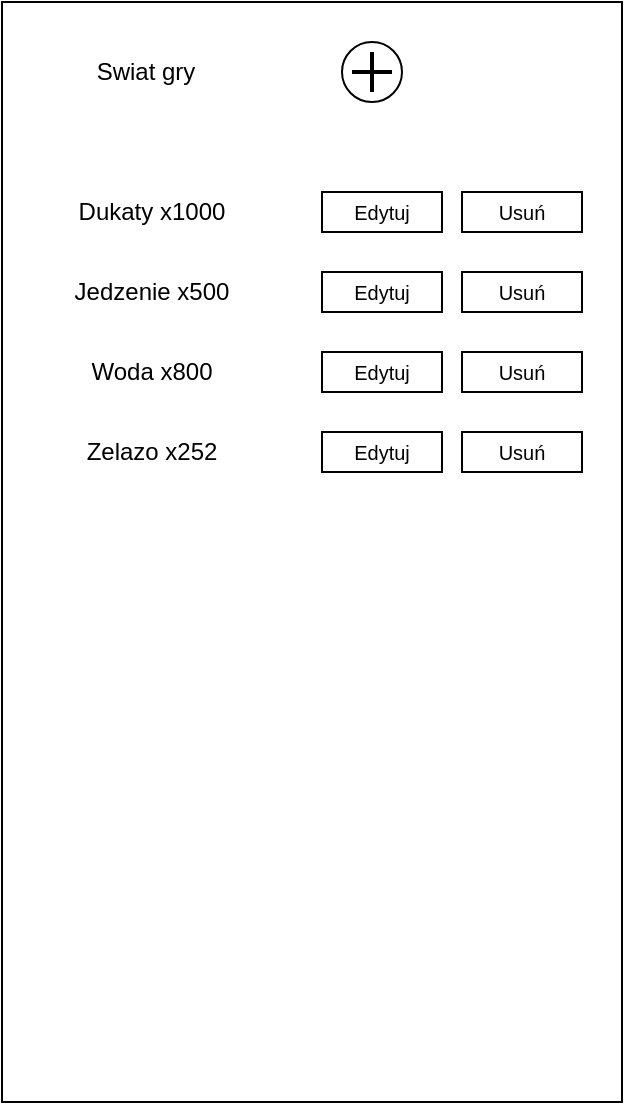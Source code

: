 <mxfile version="21.3.0" type="device">
  <diagram name="Page-1" id="TE3pjqw1eLH-T9SaXUsJ">
    <mxGraphModel dx="836" dy="482" grid="1" gridSize="10" guides="1" tooltips="1" connect="1" arrows="1" fold="1" page="1" pageScale="1" pageWidth="827" pageHeight="1169" math="0" shadow="0">
      <root>
        <mxCell id="0" />
        <mxCell id="1" parent="0" />
        <mxCell id="aX-uRgR_mGVPDVHQNxIr-2" value="" style="rounded=0;whiteSpace=wrap;html=1;" vertex="1" parent="1">
          <mxGeometry x="330" y="690" width="310" height="550" as="geometry" />
        </mxCell>
        <mxCell id="aX-uRgR_mGVPDVHQNxIr-3" value="Swiat gry" style="text;html=1;strokeColor=none;fillColor=none;align=center;verticalAlign=middle;whiteSpace=wrap;rounded=0;" vertex="1" parent="1">
          <mxGeometry x="354" y="710" width="96" height="30" as="geometry" />
        </mxCell>
        <mxCell id="aX-uRgR_mGVPDVHQNxIr-4" value="" style="ellipse;whiteSpace=wrap;html=1;aspect=fixed;" vertex="1" parent="1">
          <mxGeometry x="500" y="710" width="30" height="30" as="geometry" />
        </mxCell>
        <mxCell id="aX-uRgR_mGVPDVHQNxIr-7" value="" style="line;strokeWidth=2;html=1;" vertex="1" parent="1">
          <mxGeometry x="505" y="720" width="20" height="10" as="geometry" />
        </mxCell>
        <mxCell id="aX-uRgR_mGVPDVHQNxIr-8" value="" style="line;strokeWidth=2;direction=south;html=1;" vertex="1" parent="1">
          <mxGeometry x="510" y="715" width="10" height="20" as="geometry" />
        </mxCell>
        <mxCell id="aX-uRgR_mGVPDVHQNxIr-9" value="Dukaty x1000" style="text;html=1;strokeColor=none;fillColor=none;align=center;verticalAlign=middle;whiteSpace=wrap;rounded=0;" vertex="1" parent="1">
          <mxGeometry x="340" y="780" width="130" height="30" as="geometry" />
        </mxCell>
        <mxCell id="aX-uRgR_mGVPDVHQNxIr-12" value="" style="rounded=0;whiteSpace=wrap;html=1;" vertex="1" parent="1">
          <mxGeometry x="490" y="785" width="60" height="20" as="geometry" />
        </mxCell>
        <mxCell id="aX-uRgR_mGVPDVHQNxIr-13" value="" style="rounded=0;whiteSpace=wrap;html=1;" vertex="1" parent="1">
          <mxGeometry x="560" y="785" width="60" height="20" as="geometry" />
        </mxCell>
        <mxCell id="aX-uRgR_mGVPDVHQNxIr-14" value="Jedzenie x500" style="text;html=1;strokeColor=none;fillColor=none;align=center;verticalAlign=middle;whiteSpace=wrap;rounded=0;" vertex="1" parent="1">
          <mxGeometry x="340" y="820" width="130" height="30" as="geometry" />
        </mxCell>
        <mxCell id="aX-uRgR_mGVPDVHQNxIr-15" value="" style="rounded=0;whiteSpace=wrap;html=1;" vertex="1" parent="1">
          <mxGeometry x="490" y="825" width="60" height="20" as="geometry" />
        </mxCell>
        <mxCell id="aX-uRgR_mGVPDVHQNxIr-16" value="" style="rounded=0;whiteSpace=wrap;html=1;" vertex="1" parent="1">
          <mxGeometry x="560" y="825" width="60" height="20" as="geometry" />
        </mxCell>
        <mxCell id="aX-uRgR_mGVPDVHQNxIr-20" value="Woda x800" style="text;html=1;strokeColor=none;fillColor=none;align=center;verticalAlign=middle;whiteSpace=wrap;rounded=0;" vertex="1" parent="1">
          <mxGeometry x="340" y="860" width="130" height="30" as="geometry" />
        </mxCell>
        <mxCell id="aX-uRgR_mGVPDVHQNxIr-21" value="" style="rounded=0;whiteSpace=wrap;html=1;" vertex="1" parent="1">
          <mxGeometry x="490" y="865" width="60" height="20" as="geometry" />
        </mxCell>
        <mxCell id="aX-uRgR_mGVPDVHQNxIr-22" value="" style="rounded=0;whiteSpace=wrap;html=1;" vertex="1" parent="1">
          <mxGeometry x="560" y="865" width="60" height="20" as="geometry" />
        </mxCell>
        <mxCell id="aX-uRgR_mGVPDVHQNxIr-23" value="Zelazo x252" style="text;html=1;strokeColor=none;fillColor=none;align=center;verticalAlign=middle;whiteSpace=wrap;rounded=0;" vertex="1" parent="1">
          <mxGeometry x="340" y="900" width="130" height="30" as="geometry" />
        </mxCell>
        <mxCell id="aX-uRgR_mGVPDVHQNxIr-24" value="" style="rounded=0;whiteSpace=wrap;html=1;" vertex="1" parent="1">
          <mxGeometry x="490" y="905" width="60" height="20" as="geometry" />
        </mxCell>
        <mxCell id="aX-uRgR_mGVPDVHQNxIr-25" value="" style="rounded=0;whiteSpace=wrap;html=1;" vertex="1" parent="1">
          <mxGeometry x="560" y="905" width="60" height="20" as="geometry" />
        </mxCell>
        <mxCell id="aX-uRgR_mGVPDVHQNxIr-26" value="&lt;font style=&quot;font-size: 10px;&quot;&gt;Edytuj&lt;/font&gt;" style="text;html=1;strokeColor=none;fillColor=none;align=center;verticalAlign=middle;whiteSpace=wrap;rounded=0;" vertex="1" parent="1">
          <mxGeometry x="490" y="780" width="60" height="30" as="geometry" />
        </mxCell>
        <mxCell id="aX-uRgR_mGVPDVHQNxIr-27" value="&lt;font style=&quot;font-size: 10px;&quot;&gt;Edytuj&lt;/font&gt;" style="text;html=1;strokeColor=none;fillColor=none;align=center;verticalAlign=middle;whiteSpace=wrap;rounded=0;" vertex="1" parent="1">
          <mxGeometry x="490" y="820" width="60" height="30" as="geometry" />
        </mxCell>
        <mxCell id="aX-uRgR_mGVPDVHQNxIr-28" value="&lt;font style=&quot;font-size: 10px;&quot;&gt;Usuń&lt;/font&gt;" style="text;html=1;strokeColor=none;fillColor=none;align=center;verticalAlign=middle;whiteSpace=wrap;rounded=0;" vertex="1" parent="1">
          <mxGeometry x="560" y="780" width="60" height="30" as="geometry" />
        </mxCell>
        <mxCell id="aX-uRgR_mGVPDVHQNxIr-29" value="&lt;font style=&quot;font-size: 10px;&quot;&gt;Usuń&lt;/font&gt;" style="text;html=1;strokeColor=none;fillColor=none;align=center;verticalAlign=middle;whiteSpace=wrap;rounded=0;" vertex="1" parent="1">
          <mxGeometry x="560" y="820" width="60" height="30" as="geometry" />
        </mxCell>
        <mxCell id="aX-uRgR_mGVPDVHQNxIr-30" value="&lt;font style=&quot;font-size: 10px;&quot;&gt;Edytuj&lt;/font&gt;" style="text;html=1;strokeColor=none;fillColor=none;align=center;verticalAlign=middle;whiteSpace=wrap;rounded=0;" vertex="1" parent="1">
          <mxGeometry x="490" y="860" width="60" height="30" as="geometry" />
        </mxCell>
        <mxCell id="aX-uRgR_mGVPDVHQNxIr-31" value="&lt;font style=&quot;font-size: 10px;&quot;&gt;Usuń&lt;/font&gt;" style="text;html=1;strokeColor=none;fillColor=none;align=center;verticalAlign=middle;whiteSpace=wrap;rounded=0;" vertex="1" parent="1">
          <mxGeometry x="560" y="860" width="60" height="30" as="geometry" />
        </mxCell>
        <mxCell id="aX-uRgR_mGVPDVHQNxIr-32" value="&lt;font style=&quot;font-size: 10px;&quot;&gt;Edytuj&lt;/font&gt;" style="text;html=1;strokeColor=none;fillColor=none;align=center;verticalAlign=middle;whiteSpace=wrap;rounded=0;" vertex="1" parent="1">
          <mxGeometry x="490" y="900" width="60" height="30" as="geometry" />
        </mxCell>
        <mxCell id="aX-uRgR_mGVPDVHQNxIr-33" value="&lt;font style=&quot;font-size: 10px;&quot;&gt;Usuń&lt;/font&gt;" style="text;html=1;strokeColor=none;fillColor=none;align=center;verticalAlign=middle;whiteSpace=wrap;rounded=0;" vertex="1" parent="1">
          <mxGeometry x="560" y="900" width="60" height="30" as="geometry" />
        </mxCell>
      </root>
    </mxGraphModel>
  </diagram>
</mxfile>
